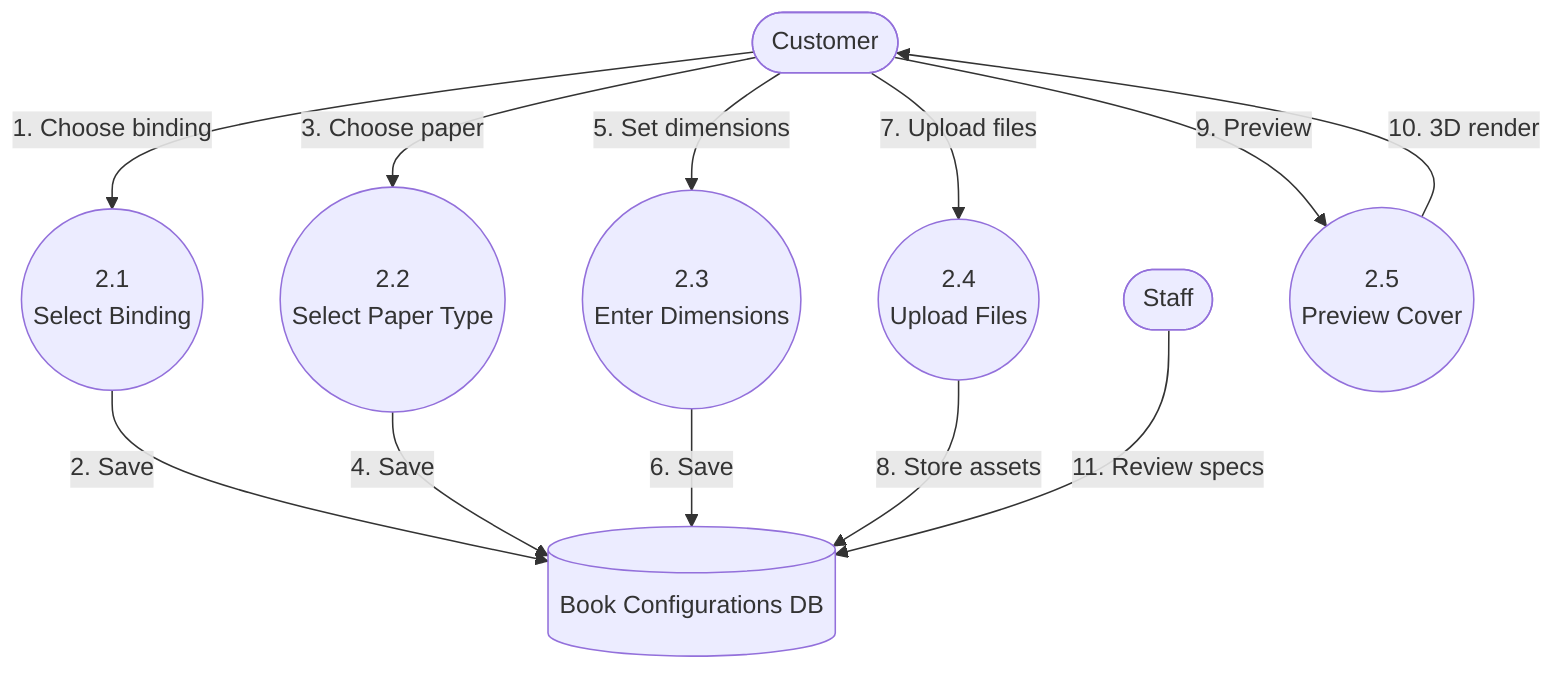 graph TD

Customer([Customer])
Staff([Staff])
DS3[(Book Configurations DB)]

P2.1((2.1<br>Select Binding))
P2.2((2.2<br>Select Paper Type))
P2.3((2.3<br>Enter Dimensions))
P2.4((2.4<br>Upload Files))
P2.5((2.5<br>Preview Cover))

Customer -->|"1. Choose binding"| P2.1
P2.1 -->|"2. Save"| DS3
Customer -->|"3. Choose paper"| P2.2
P2.2 -->|"4. Save"| DS3
Customer -->|"5. Set dimensions"| P2.3
P2.3 -->|"6. Save"| DS3
Customer -->|"7. Upload files"| P2.4
P2.4 -->|"8. Store assets"| DS3
Customer -->|"9. Preview"| P2.5
P2.5 -->|"10. 3D render"| Customer
Staff -->|"11. Review specs"| DS3